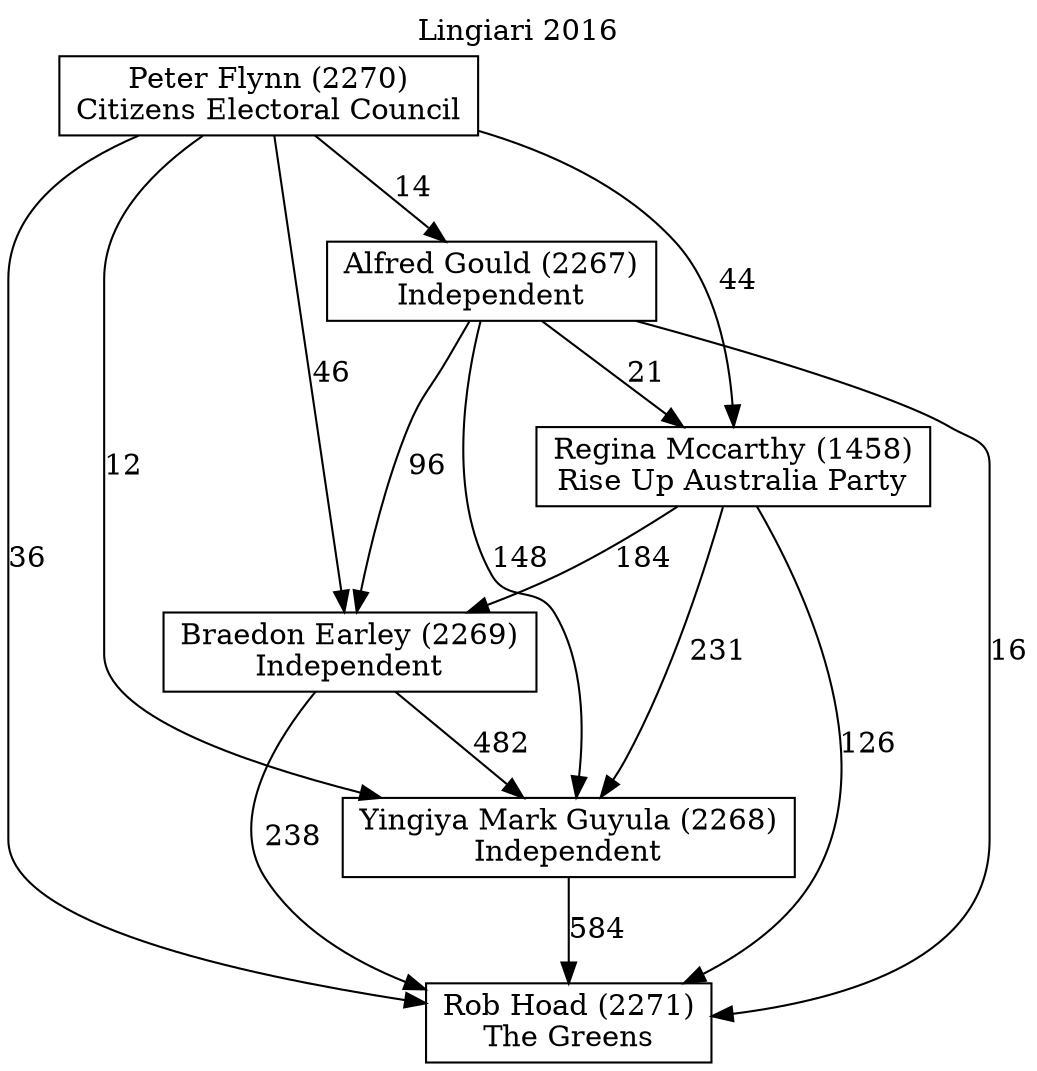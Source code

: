 // House preference flow
digraph "Rob Hoad (2271)_Lingiari_2016" {
	graph [label="Lingiari 2016" labelloc=t]
	node [shape=box]
	"Rob Hoad (2271)" [label="Rob Hoad (2271)
The Greens"]
	"Yingiya Mark Guyula (2268)" [label="Yingiya Mark Guyula (2268)
Independent"]
	"Braedon Earley (2269)" [label="Braedon Earley (2269)
Independent"]
	"Regina Mccarthy (1458)" [label="Regina Mccarthy (1458)
Rise Up Australia Party"]
	"Alfred Gould (2267)" [label="Alfred Gould (2267)
Independent"]
	"Peter Flynn (2270)" [label="Peter Flynn (2270)
Citizens Electoral Council"]
	"Rob Hoad (2271)" [label="Rob Hoad (2271)
The Greens"]
	"Braedon Earley (2269)" [label="Braedon Earley (2269)
Independent"]
	"Regina Mccarthy (1458)" [label="Regina Mccarthy (1458)
Rise Up Australia Party"]
	"Alfred Gould (2267)" [label="Alfred Gould (2267)
Independent"]
	"Peter Flynn (2270)" [label="Peter Flynn (2270)
Citizens Electoral Council"]
	"Rob Hoad (2271)" [label="Rob Hoad (2271)
The Greens"]
	"Regina Mccarthy (1458)" [label="Regina Mccarthy (1458)
Rise Up Australia Party"]
	"Alfred Gould (2267)" [label="Alfred Gould (2267)
Independent"]
	"Peter Flynn (2270)" [label="Peter Flynn (2270)
Citizens Electoral Council"]
	"Rob Hoad (2271)" [label="Rob Hoad (2271)
The Greens"]
	"Alfred Gould (2267)" [label="Alfred Gould (2267)
Independent"]
	"Peter Flynn (2270)" [label="Peter Flynn (2270)
Citizens Electoral Council"]
	"Rob Hoad (2271)" [label="Rob Hoad (2271)
The Greens"]
	"Peter Flynn (2270)" [label="Peter Flynn (2270)
Citizens Electoral Council"]
	"Peter Flynn (2270)" [label="Peter Flynn (2270)
Citizens Electoral Council"]
	"Alfred Gould (2267)" [label="Alfred Gould (2267)
Independent"]
	"Peter Flynn (2270)" [label="Peter Flynn (2270)
Citizens Electoral Council"]
	"Peter Flynn (2270)" [label="Peter Flynn (2270)
Citizens Electoral Council"]
	"Regina Mccarthy (1458)" [label="Regina Mccarthy (1458)
Rise Up Australia Party"]
	"Alfred Gould (2267)" [label="Alfred Gould (2267)
Independent"]
	"Peter Flynn (2270)" [label="Peter Flynn (2270)
Citizens Electoral Council"]
	"Regina Mccarthy (1458)" [label="Regina Mccarthy (1458)
Rise Up Australia Party"]
	"Peter Flynn (2270)" [label="Peter Flynn (2270)
Citizens Electoral Council"]
	"Peter Flynn (2270)" [label="Peter Flynn (2270)
Citizens Electoral Council"]
	"Alfred Gould (2267)" [label="Alfred Gould (2267)
Independent"]
	"Peter Flynn (2270)" [label="Peter Flynn (2270)
Citizens Electoral Council"]
	"Peter Flynn (2270)" [label="Peter Flynn (2270)
Citizens Electoral Council"]
	"Braedon Earley (2269)" [label="Braedon Earley (2269)
Independent"]
	"Regina Mccarthy (1458)" [label="Regina Mccarthy (1458)
Rise Up Australia Party"]
	"Alfred Gould (2267)" [label="Alfred Gould (2267)
Independent"]
	"Peter Flynn (2270)" [label="Peter Flynn (2270)
Citizens Electoral Council"]
	"Braedon Earley (2269)" [label="Braedon Earley (2269)
Independent"]
	"Alfred Gould (2267)" [label="Alfred Gould (2267)
Independent"]
	"Peter Flynn (2270)" [label="Peter Flynn (2270)
Citizens Electoral Council"]
	"Braedon Earley (2269)" [label="Braedon Earley (2269)
Independent"]
	"Peter Flynn (2270)" [label="Peter Flynn (2270)
Citizens Electoral Council"]
	"Peter Flynn (2270)" [label="Peter Flynn (2270)
Citizens Electoral Council"]
	"Alfred Gould (2267)" [label="Alfred Gould (2267)
Independent"]
	"Peter Flynn (2270)" [label="Peter Flynn (2270)
Citizens Electoral Council"]
	"Peter Flynn (2270)" [label="Peter Flynn (2270)
Citizens Electoral Council"]
	"Regina Mccarthy (1458)" [label="Regina Mccarthy (1458)
Rise Up Australia Party"]
	"Alfred Gould (2267)" [label="Alfred Gould (2267)
Independent"]
	"Peter Flynn (2270)" [label="Peter Flynn (2270)
Citizens Electoral Council"]
	"Regina Mccarthy (1458)" [label="Regina Mccarthy (1458)
Rise Up Australia Party"]
	"Peter Flynn (2270)" [label="Peter Flynn (2270)
Citizens Electoral Council"]
	"Peter Flynn (2270)" [label="Peter Flynn (2270)
Citizens Electoral Council"]
	"Alfred Gould (2267)" [label="Alfred Gould (2267)
Independent"]
	"Peter Flynn (2270)" [label="Peter Flynn (2270)
Citizens Electoral Council"]
	"Peter Flynn (2270)" [label="Peter Flynn (2270)
Citizens Electoral Council"]
	"Yingiya Mark Guyula (2268)" [label="Yingiya Mark Guyula (2268)
Independent"]
	"Braedon Earley (2269)" [label="Braedon Earley (2269)
Independent"]
	"Regina Mccarthy (1458)" [label="Regina Mccarthy (1458)
Rise Up Australia Party"]
	"Alfred Gould (2267)" [label="Alfred Gould (2267)
Independent"]
	"Peter Flynn (2270)" [label="Peter Flynn (2270)
Citizens Electoral Council"]
	"Yingiya Mark Guyula (2268)" [label="Yingiya Mark Guyula (2268)
Independent"]
	"Regina Mccarthy (1458)" [label="Regina Mccarthy (1458)
Rise Up Australia Party"]
	"Alfred Gould (2267)" [label="Alfred Gould (2267)
Independent"]
	"Peter Flynn (2270)" [label="Peter Flynn (2270)
Citizens Electoral Council"]
	"Yingiya Mark Guyula (2268)" [label="Yingiya Mark Guyula (2268)
Independent"]
	"Alfred Gould (2267)" [label="Alfred Gould (2267)
Independent"]
	"Peter Flynn (2270)" [label="Peter Flynn (2270)
Citizens Electoral Council"]
	"Yingiya Mark Guyula (2268)" [label="Yingiya Mark Guyula (2268)
Independent"]
	"Peter Flynn (2270)" [label="Peter Flynn (2270)
Citizens Electoral Council"]
	"Peter Flynn (2270)" [label="Peter Flynn (2270)
Citizens Electoral Council"]
	"Alfred Gould (2267)" [label="Alfred Gould (2267)
Independent"]
	"Peter Flynn (2270)" [label="Peter Flynn (2270)
Citizens Electoral Council"]
	"Peter Flynn (2270)" [label="Peter Flynn (2270)
Citizens Electoral Council"]
	"Regina Mccarthy (1458)" [label="Regina Mccarthy (1458)
Rise Up Australia Party"]
	"Alfred Gould (2267)" [label="Alfred Gould (2267)
Independent"]
	"Peter Flynn (2270)" [label="Peter Flynn (2270)
Citizens Electoral Council"]
	"Regina Mccarthy (1458)" [label="Regina Mccarthy (1458)
Rise Up Australia Party"]
	"Peter Flynn (2270)" [label="Peter Flynn (2270)
Citizens Electoral Council"]
	"Peter Flynn (2270)" [label="Peter Flynn (2270)
Citizens Electoral Council"]
	"Alfred Gould (2267)" [label="Alfred Gould (2267)
Independent"]
	"Peter Flynn (2270)" [label="Peter Flynn (2270)
Citizens Electoral Council"]
	"Peter Flynn (2270)" [label="Peter Flynn (2270)
Citizens Electoral Council"]
	"Braedon Earley (2269)" [label="Braedon Earley (2269)
Independent"]
	"Regina Mccarthy (1458)" [label="Regina Mccarthy (1458)
Rise Up Australia Party"]
	"Alfred Gould (2267)" [label="Alfred Gould (2267)
Independent"]
	"Peter Flynn (2270)" [label="Peter Flynn (2270)
Citizens Electoral Council"]
	"Braedon Earley (2269)" [label="Braedon Earley (2269)
Independent"]
	"Alfred Gould (2267)" [label="Alfred Gould (2267)
Independent"]
	"Peter Flynn (2270)" [label="Peter Flynn (2270)
Citizens Electoral Council"]
	"Braedon Earley (2269)" [label="Braedon Earley (2269)
Independent"]
	"Peter Flynn (2270)" [label="Peter Flynn (2270)
Citizens Electoral Council"]
	"Peter Flynn (2270)" [label="Peter Flynn (2270)
Citizens Electoral Council"]
	"Alfred Gould (2267)" [label="Alfred Gould (2267)
Independent"]
	"Peter Flynn (2270)" [label="Peter Flynn (2270)
Citizens Electoral Council"]
	"Peter Flynn (2270)" [label="Peter Flynn (2270)
Citizens Electoral Council"]
	"Regina Mccarthy (1458)" [label="Regina Mccarthy (1458)
Rise Up Australia Party"]
	"Alfred Gould (2267)" [label="Alfred Gould (2267)
Independent"]
	"Peter Flynn (2270)" [label="Peter Flynn (2270)
Citizens Electoral Council"]
	"Regina Mccarthy (1458)" [label="Regina Mccarthy (1458)
Rise Up Australia Party"]
	"Peter Flynn (2270)" [label="Peter Flynn (2270)
Citizens Electoral Council"]
	"Peter Flynn (2270)" [label="Peter Flynn (2270)
Citizens Electoral Council"]
	"Alfred Gould (2267)" [label="Alfred Gould (2267)
Independent"]
	"Peter Flynn (2270)" [label="Peter Flynn (2270)
Citizens Electoral Council"]
	"Peter Flynn (2270)" [label="Peter Flynn (2270)
Citizens Electoral Council"]
	"Yingiya Mark Guyula (2268)" -> "Rob Hoad (2271)" [label=584]
	"Braedon Earley (2269)" -> "Yingiya Mark Guyula (2268)" [label=482]
	"Regina Mccarthy (1458)" -> "Braedon Earley (2269)" [label=184]
	"Alfred Gould (2267)" -> "Regina Mccarthy (1458)" [label=21]
	"Peter Flynn (2270)" -> "Alfred Gould (2267)" [label=14]
	"Braedon Earley (2269)" -> "Rob Hoad (2271)" [label=238]
	"Regina Mccarthy (1458)" -> "Rob Hoad (2271)" [label=126]
	"Alfred Gould (2267)" -> "Rob Hoad (2271)" [label=16]
	"Peter Flynn (2270)" -> "Rob Hoad (2271)" [label=36]
	"Peter Flynn (2270)" -> "Regina Mccarthy (1458)" [label=44]
	"Alfred Gould (2267)" -> "Braedon Earley (2269)" [label=96]
	"Peter Flynn (2270)" -> "Braedon Earley (2269)" [label=46]
	"Regina Mccarthy (1458)" -> "Yingiya Mark Guyula (2268)" [label=231]
	"Alfred Gould (2267)" -> "Yingiya Mark Guyula (2268)" [label=148]
	"Peter Flynn (2270)" -> "Yingiya Mark Guyula (2268)" [label=12]
}
